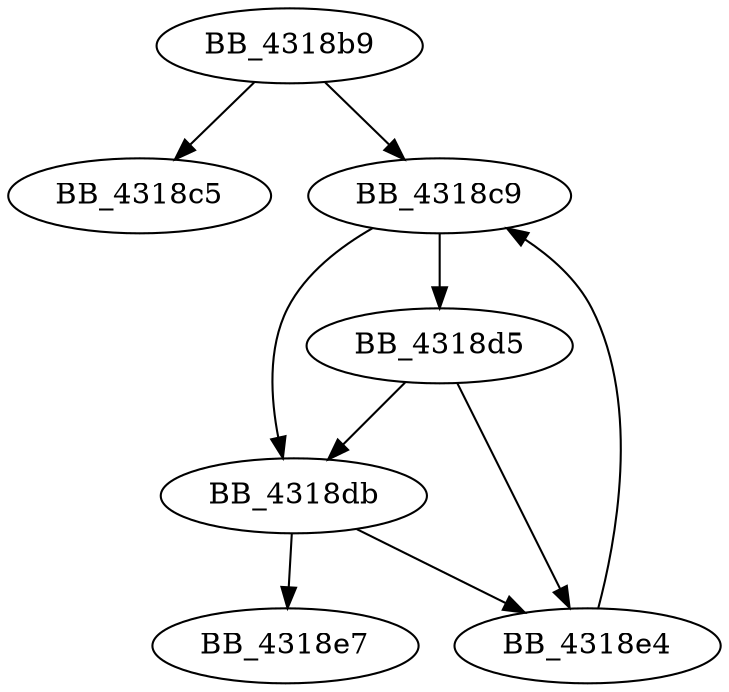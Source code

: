 DiGraph _GetPrimaryLen{
BB_4318b9->BB_4318c5
BB_4318b9->BB_4318c9
BB_4318c9->BB_4318d5
BB_4318c9->BB_4318db
BB_4318d5->BB_4318db
BB_4318d5->BB_4318e4
BB_4318db->BB_4318e4
BB_4318db->BB_4318e7
BB_4318e4->BB_4318c9
}
